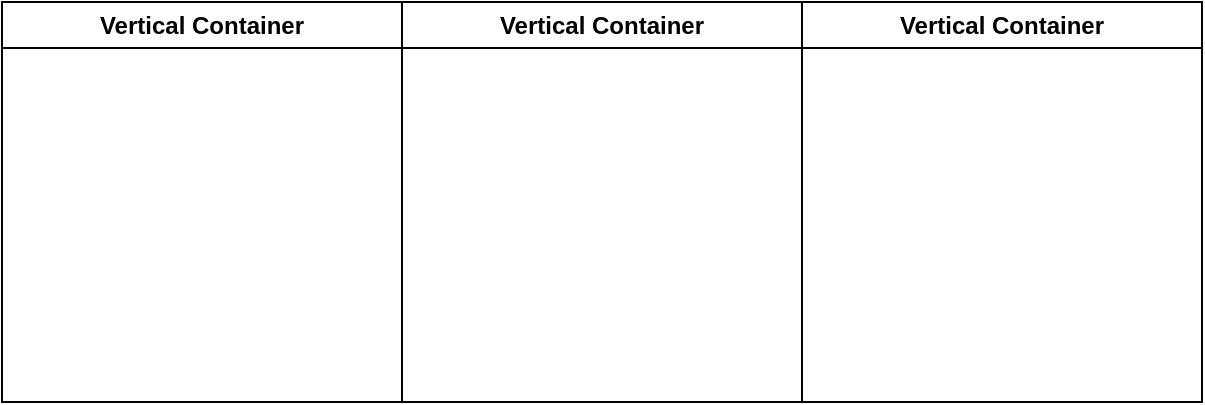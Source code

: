 <mxfile version="21.5.0" type="github">
  <diagram name="第 1 页" id="QOnTSSQmwPnzcd5Xkw5Z">
    <mxGraphModel dx="1418" dy="642" grid="1" gridSize="10" guides="1" tooltips="1" connect="1" arrows="1" fold="1" page="1" pageScale="1" pageWidth="10000" pageHeight="10000" math="0" shadow="0">
      <root>
        <mxCell id="0" />
        <mxCell id="1" parent="0" />
        <mxCell id="YfxHdZobSpgit8-oHWuQ-1" value="Vertical Container" style="swimlane;whiteSpace=wrap;html=1;" vertex="1" parent="1">
          <mxGeometry x="320" y="200" width="200" height="200" as="geometry" />
        </mxCell>
        <mxCell id="YfxHdZobSpgit8-oHWuQ-2" value="Vertical Container" style="swimlane;whiteSpace=wrap;html=1;" vertex="1" parent="1">
          <mxGeometry x="520" y="200" width="200" height="200" as="geometry" />
        </mxCell>
        <mxCell id="YfxHdZobSpgit8-oHWuQ-3" value="Vertical Container" style="swimlane;whiteSpace=wrap;html=1;" vertex="1" parent="1">
          <mxGeometry x="720" y="200" width="200" height="200" as="geometry" />
        </mxCell>
      </root>
    </mxGraphModel>
  </diagram>
</mxfile>
